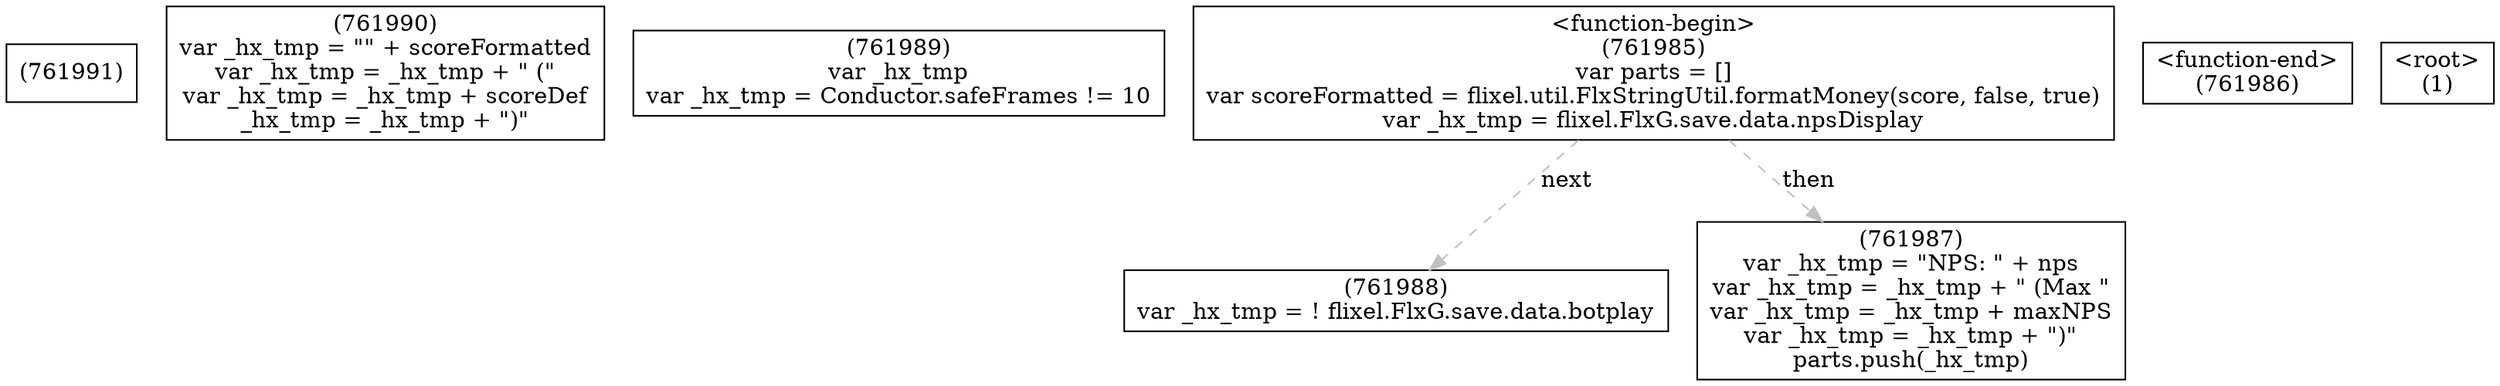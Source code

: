 digraph graphname {
n761991 [shape=box,label="(761991)"];
n761990 [shape=box,label="(761990)\nvar _hx_tmp = \"\" + scoreFormatted\nvar _hx_tmp = _hx_tmp + \" (\"\nvar _hx_tmp = _hx_tmp + scoreDef\n_hx_tmp = _hx_tmp + \")\""];
n761989 [shape=box,label="(761989)\nvar _hx_tmp\nvar _hx_tmp = Conductor.safeFrames != 10"];
n761988 [shape=box,label="(761988)\nvar _hx_tmp = ! flixel.FlxG.save.data.botplay"];
n761987 [shape=box,label="(761987)\nvar _hx_tmp = \"NPS: \" + nps\nvar _hx_tmp = _hx_tmp + \" (Max \"\nvar _hx_tmp = _hx_tmp + maxNPS\nvar _hx_tmp = _hx_tmp + \")\"\nparts.push(_hx_tmp)"];
n761986 [shape=box,label="<function-end>
(761986)"];
n761985 [shape=box,label="<function-begin>
(761985)\nvar parts = []\nvar scoreFormatted = flixel.util.FlxStringUtil.formatMoney(score, false, true)\nvar _hx_tmp = flixel.FlxG.save.data.npsDisplay"];
n761985 -> n761987[style="dashed",color="gray",label="then"];
n761985 -> n761988[style="dashed",color="gray",label="next"];
n1 [shape=box,label="<root>
(1)"];
}
